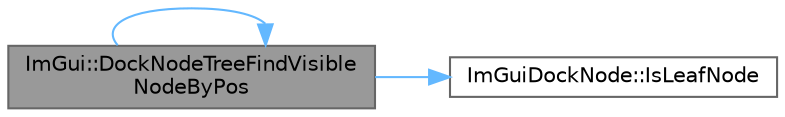 digraph "ImGui::DockNodeTreeFindVisibleNodeByPos"
{
 // LATEX_PDF_SIZE
  bgcolor="transparent";
  edge [fontname=Helvetica,fontsize=10,labelfontname=Helvetica,labelfontsize=10];
  node [fontname=Helvetica,fontsize=10,shape=box,height=0.2,width=0.4];
  rankdir="LR";
  Node1 [id="Node000001",label="ImGui::DockNodeTreeFindVisible\lNodeByPos",height=0.2,width=0.4,color="gray40", fillcolor="grey60", style="filled", fontcolor="black",tooltip=" "];
  Node1 -> Node1 [id="edge1_Node000001_Node000001",color="steelblue1",style="solid",tooltip=" "];
  Node1 -> Node2 [id="edge2_Node000001_Node000002",color="steelblue1",style="solid",tooltip=" "];
  Node2 [id="Node000002",label="ImGuiDockNode::IsLeafNode",height=0.2,width=0.4,color="grey40", fillcolor="white", style="filled",URL="$struct_im_gui_dock_node.html#ac3450edf36015562c79aa850985c9cd8",tooltip=" "];
}
